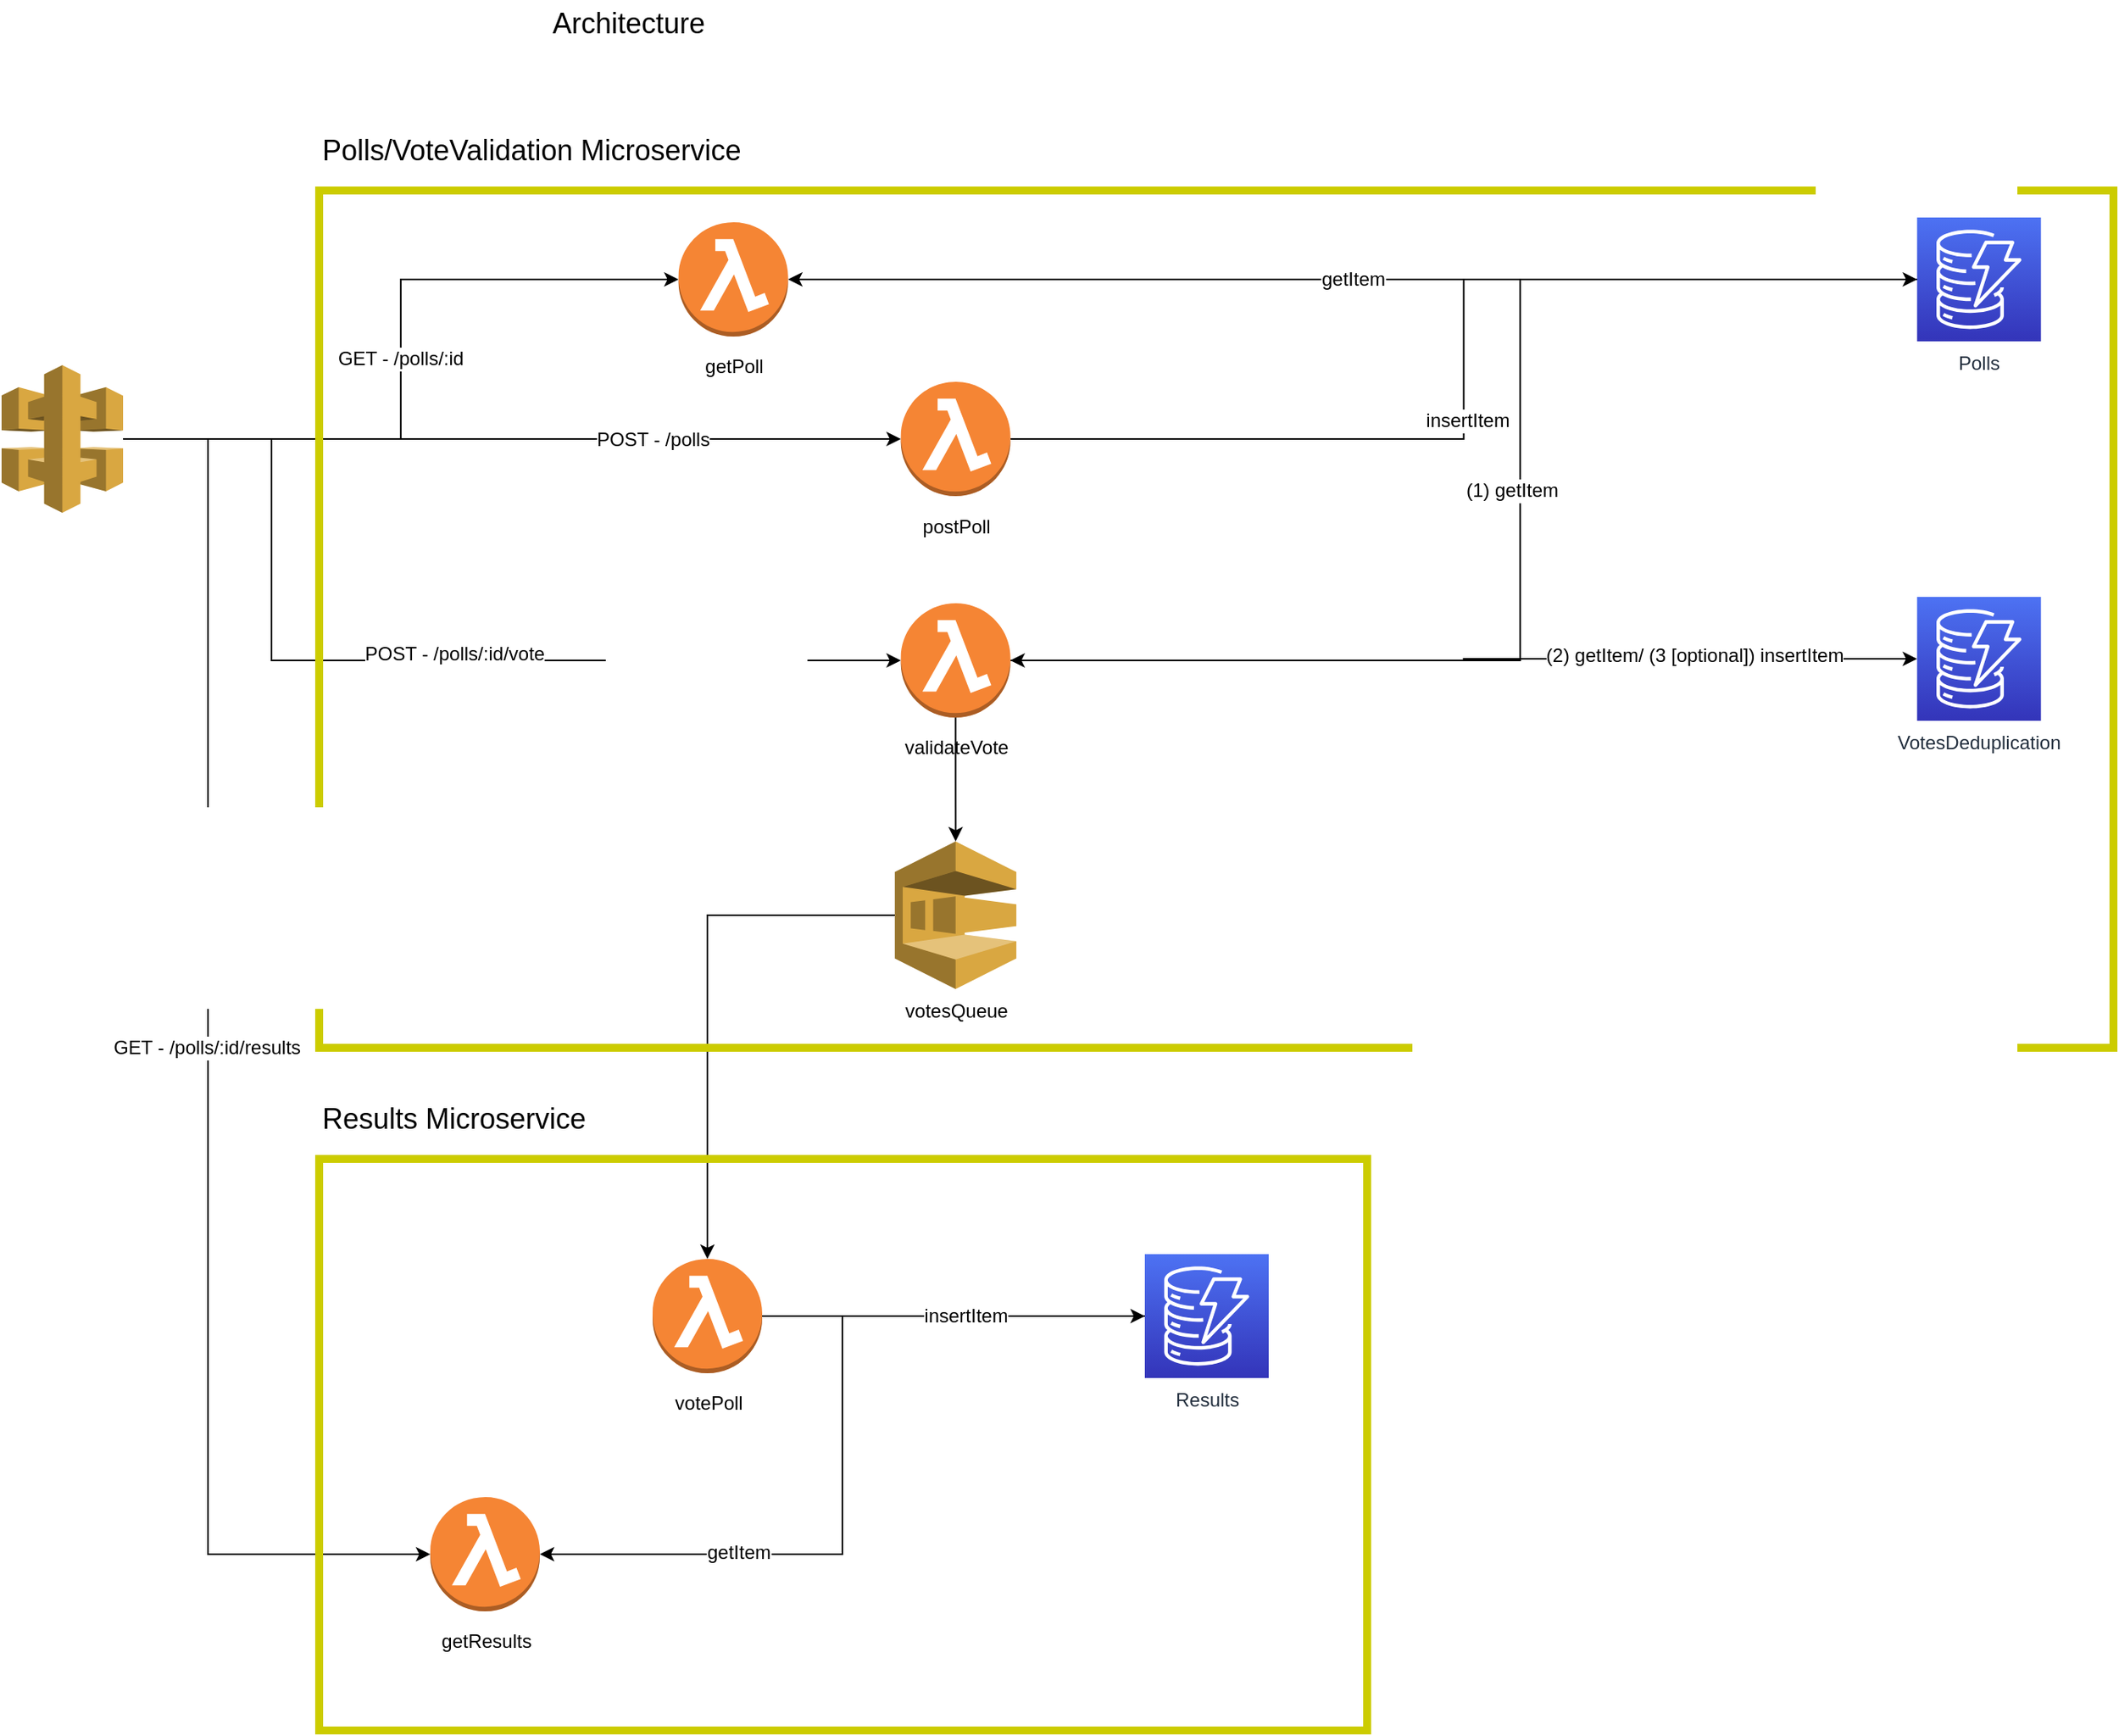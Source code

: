 <mxfile version="15.9.6" type="github">
  <diagram id="RRYNnmuwxw0bA15gHxmd" name="Page-1">
    <mxGraphModel dx="1730" dy="927" grid="1" gridSize="10" guides="1" tooltips="1" connect="1" arrows="1" fold="1" page="1" pageScale="1" pageWidth="850" pageHeight="1100" math="0" shadow="0">
      <root>
        <mxCell id="0" />
        <mxCell id="1" parent="0" />
        <mxCell id="5bDYOFOv6-argy16zRWM-1" value="&lt;font style=&quot;font-size: 18px&quot;&gt;Architecture&lt;/font&gt;" style="text;html=1;strokeColor=none;fillColor=none;align=center;verticalAlign=middle;whiteSpace=wrap;rounded=0;" vertex="1" parent="1">
          <mxGeometry x="395" y="20" width="60" height="30" as="geometry" />
        </mxCell>
        <mxCell id="5bDYOFOv6-argy16zRWM-13" value="&lt;div align=&quot;left&quot;&gt;&lt;font style=&quot;font-size: 18px&quot;&gt;Polls/VoteValidation Microservice&lt;/font&gt;&lt;br&gt;&lt;/div&gt;" style="text;html=1;strokeColor=none;fillColor=none;align=left;verticalAlign=middle;whiteSpace=wrap;rounded=0;" vertex="1" parent="1">
          <mxGeometry x="230" y="100" width="300" height="30" as="geometry" />
        </mxCell>
        <mxCell id="5bDYOFOv6-argy16zRWM-23" value="&lt;font style=&quot;font-size: 12px&quot;&gt;GET - /polls/:id&lt;/font&gt;" style="edgeStyle=orthogonalEdgeStyle;rounded=0;orthogonalLoop=1;jettySize=auto;html=1;entryX=0;entryY=0.5;entryDx=0;entryDy=0;entryPerimeter=0;fontSize=12;" edge="1" parent="1" source="5bDYOFOv6-argy16zRWM-16" target="5bDYOFOv6-argy16zRWM-17">
          <mxGeometry relative="1" as="geometry" />
        </mxCell>
        <mxCell id="5bDYOFOv6-argy16zRWM-24" style="edgeStyle=orthogonalEdgeStyle;rounded=0;orthogonalLoop=1;jettySize=auto;html=1;entryX=0;entryY=0.5;entryDx=0;entryDy=0;entryPerimeter=0;fontSize=12;" edge="1" parent="1" source="5bDYOFOv6-argy16zRWM-16" target="5bDYOFOv6-argy16zRWM-22">
          <mxGeometry relative="1" as="geometry" />
        </mxCell>
        <mxCell id="5bDYOFOv6-argy16zRWM-25" value="&lt;font style=&quot;font-size: 12px&quot;&gt;POST - /polls&lt;/font&gt;" style="edgeLabel;html=1;align=center;verticalAlign=middle;resizable=0;points=[];fontSize=12;" vertex="1" connectable="0" parent="5bDYOFOv6-argy16zRWM-24">
          <mxGeometry x="0.362" relative="1" as="geometry">
            <mxPoint as="offset" />
          </mxGeometry>
        </mxCell>
        <mxCell id="5bDYOFOv6-argy16zRWM-49" style="edgeStyle=orthogonalEdgeStyle;rounded=0;orthogonalLoop=1;jettySize=auto;html=1;entryX=0;entryY=0.5;entryDx=0;entryDy=0;entryPerimeter=0;fontSize=12;" edge="1" parent="1" source="5bDYOFOv6-argy16zRWM-16" target="5bDYOFOv6-argy16zRWM-28">
          <mxGeometry relative="1" as="geometry">
            <Array as="points">
              <mxPoint x="200" y="297" />
              <mxPoint x="200" y="436" />
            </Array>
          </mxGeometry>
        </mxCell>
        <mxCell id="5bDYOFOv6-argy16zRWM-50" value="POST - /polls/:id/vote" style="edgeLabel;html=1;align=center;verticalAlign=middle;resizable=0;points=[];fontSize=12;" vertex="1" connectable="0" parent="5bDYOFOv6-argy16zRWM-49">
          <mxGeometry x="0.104" y="4" relative="1" as="geometry">
            <mxPoint as="offset" />
          </mxGeometry>
        </mxCell>
        <mxCell id="5bDYOFOv6-argy16zRWM-56" style="edgeStyle=orthogonalEdgeStyle;rounded=0;orthogonalLoop=1;jettySize=auto;html=1;entryX=0;entryY=0.5;entryDx=0;entryDy=0;entryPerimeter=0;fontSize=12;" edge="1" parent="1" source="5bDYOFOv6-argy16zRWM-16" target="5bDYOFOv6-argy16zRWM-55">
          <mxGeometry relative="1" as="geometry">
            <Array as="points">
              <mxPoint x="160" y="297" />
              <mxPoint x="160" y="999" />
            </Array>
          </mxGeometry>
        </mxCell>
        <mxCell id="5bDYOFOv6-argy16zRWM-57" value="GET - /polls/:id/results" style="edgeLabel;html=1;align=center;verticalAlign=middle;resizable=0;points=[];fontSize=12;" vertex="1" connectable="0" parent="5bDYOFOv6-argy16zRWM-56">
          <mxGeometry x="-0.023" y="-1" relative="1" as="geometry">
            <mxPoint y="-1" as="offset" />
          </mxGeometry>
        </mxCell>
        <mxCell id="5bDYOFOv6-argy16zRWM-16" value="" style="outlineConnect=0;dashed=0;verticalLabelPosition=bottom;verticalAlign=top;align=center;html=1;shape=mxgraph.aws3.api_gateway;fillColor=#D9A741;gradientColor=none;fontSize=18;" vertex="1" parent="1">
          <mxGeometry x="30" y="250" width="76.5" height="93" as="geometry" />
        </mxCell>
        <mxCell id="5bDYOFOv6-argy16zRWM-17" value="&lt;font style=&quot;font-size: 12px&quot;&gt;getPoll&lt;/font&gt;" style="outlineConnect=0;dashed=0;verticalLabelPosition=bottom;verticalAlign=top;align=center;html=1;shape=mxgraph.aws3.lambda_function;fillColor=#F58534;gradientColor=none;fontSize=18;" vertex="1" parent="1">
          <mxGeometry x="456.33" y="160" width="69" height="72" as="geometry" />
        </mxCell>
        <mxCell id="5bDYOFOv6-argy16zRWM-21" value="getItem" style="edgeStyle=orthogonalEdgeStyle;rounded=0;orthogonalLoop=1;jettySize=auto;html=1;entryX=1;entryY=0.5;entryDx=0;entryDy=0;entryPerimeter=0;fontSize=12;" edge="1" parent="1" source="5bDYOFOv6-argy16zRWM-20" target="5bDYOFOv6-argy16zRWM-17">
          <mxGeometry relative="1" as="geometry" />
        </mxCell>
        <mxCell id="5bDYOFOv6-argy16zRWM-42" style="edgeStyle=orthogonalEdgeStyle;rounded=0;orthogonalLoop=1;jettySize=auto;html=1;entryX=1;entryY=0.5;entryDx=0;entryDy=0;entryPerimeter=0;fontSize=12;" edge="1" parent="1" source="5bDYOFOv6-argy16zRWM-20" target="5bDYOFOv6-argy16zRWM-28">
          <mxGeometry relative="1" as="geometry">
            <Array as="points">
              <mxPoint x="986.33" y="196" />
              <mxPoint x="986.33" y="436" />
            </Array>
          </mxGeometry>
        </mxCell>
        <mxCell id="5bDYOFOv6-argy16zRWM-45" value="(1) getItem" style="edgeLabel;html=1;align=center;verticalAlign=middle;resizable=0;points=[];fontSize=12;" vertex="1" connectable="0" parent="5bDYOFOv6-argy16zRWM-42">
          <mxGeometry x="0.03" y="-3" relative="1" as="geometry">
            <mxPoint x="-3" y="-35" as="offset" />
          </mxGeometry>
        </mxCell>
        <mxCell id="5bDYOFOv6-argy16zRWM-20" value="Polls" style="sketch=0;points=[[0,0,0],[0.25,0,0],[0.5,0,0],[0.75,0,0],[1,0,0],[0,1,0],[0.25,1,0],[0.5,1,0],[0.75,1,0],[1,1,0],[0,0.25,0],[0,0.5,0],[0,0.75,0],[1,0.25,0],[1,0.5,0],[1,0.75,0]];outlineConnect=0;fontColor=#232F3E;gradientColor=#4D72F3;gradientDirection=north;fillColor=#3334B9;strokeColor=#ffffff;dashed=0;verticalLabelPosition=bottom;verticalAlign=top;align=center;html=1;fontSize=12;fontStyle=0;aspect=fixed;shape=mxgraph.aws4.resourceIcon;resIcon=mxgraph.aws4.dynamodb;" vertex="1" parent="1">
          <mxGeometry x="1236.33" y="157" width="78" height="78" as="geometry" />
        </mxCell>
        <mxCell id="5bDYOFOv6-argy16zRWM-26" style="edgeStyle=orthogonalEdgeStyle;rounded=0;orthogonalLoop=1;jettySize=auto;html=1;entryX=0;entryY=0.5;entryDx=0;entryDy=0;entryPerimeter=0;fontSize=12;" edge="1" parent="1" source="5bDYOFOv6-argy16zRWM-22" target="5bDYOFOv6-argy16zRWM-20">
          <mxGeometry relative="1" as="geometry" />
        </mxCell>
        <mxCell id="5bDYOFOv6-argy16zRWM-27" value="insertItem" style="edgeLabel;html=1;align=center;verticalAlign=middle;resizable=0;points=[];fontSize=12;" vertex="1" connectable="0" parent="5bDYOFOv6-argy16zRWM-26">
          <mxGeometry x="-0.114" y="-2" relative="1" as="geometry">
            <mxPoint as="offset" />
          </mxGeometry>
        </mxCell>
        <mxCell id="5bDYOFOv6-argy16zRWM-22" value="&lt;font style=&quot;font-size: 12px&quot;&gt;postPoll&lt;/font&gt;" style="outlineConnect=0;dashed=0;verticalLabelPosition=bottom;verticalAlign=top;align=center;html=1;shape=mxgraph.aws3.lambda_function;fillColor=#F58534;gradientColor=none;fontSize=18;" vertex="1" parent="1">
          <mxGeometry x="596.33" y="260.5" width="69" height="72" as="geometry" />
        </mxCell>
        <mxCell id="5bDYOFOv6-argy16zRWM-46" style="edgeStyle=orthogonalEdgeStyle;rounded=0;orthogonalLoop=1;jettySize=auto;html=1;entryX=0;entryY=0.5;entryDx=0;entryDy=0;entryPerimeter=0;fontSize=12;" edge="1" parent="1" source="5bDYOFOv6-argy16zRWM-28" target="5bDYOFOv6-argy16zRWM-44">
          <mxGeometry relative="1" as="geometry" />
        </mxCell>
        <mxCell id="5bDYOFOv6-argy16zRWM-47" value="(2) getItem/ (3 [optional]) insertItem" style="edgeLabel;html=1;align=center;verticalAlign=middle;resizable=0;points=[];fontSize=12;" vertex="1" connectable="0" parent="5bDYOFOv6-argy16zRWM-46">
          <mxGeometry x="-0.389" y="-1" relative="1" as="geometry">
            <mxPoint x="256" y="-4" as="offset" />
          </mxGeometry>
        </mxCell>
        <mxCell id="5bDYOFOv6-argy16zRWM-51" style="edgeStyle=orthogonalEdgeStyle;rounded=0;orthogonalLoop=1;jettySize=auto;html=1;fontSize=12;" edge="1" parent="1" source="5bDYOFOv6-argy16zRWM-28" target="5bDYOFOv6-argy16zRWM-39">
          <mxGeometry relative="1" as="geometry" />
        </mxCell>
        <mxCell id="5bDYOFOv6-argy16zRWM-28" value="&lt;div&gt;&lt;font style=&quot;font-size: 12px&quot;&gt;validateVote&lt;/font&gt;&lt;/div&gt;" style="outlineConnect=0;dashed=0;verticalLabelPosition=bottom;verticalAlign=top;align=center;html=1;shape=mxgraph.aws3.lambda_function;fillColor=#F58534;gradientColor=none;fontSize=18;" vertex="1" parent="1">
          <mxGeometry x="596.33" y="400" width="69" height="72" as="geometry" />
        </mxCell>
        <mxCell id="5bDYOFOv6-argy16zRWM-54" style="edgeStyle=orthogonalEdgeStyle;rounded=0;orthogonalLoop=1;jettySize=auto;html=1;entryX=0;entryY=0.5;entryDx=0;entryDy=0;entryPerimeter=0;fontSize=12;" edge="1" parent="1" source="5bDYOFOv6-argy16zRWM-33" target="5bDYOFOv6-argy16zRWM-53">
          <mxGeometry relative="1" as="geometry" />
        </mxCell>
        <mxCell id="5bDYOFOv6-argy16zRWM-33" value="&lt;div&gt;&lt;font style=&quot;font-size: 12px&quot;&gt;votePoll&lt;/font&gt;&lt;/div&gt;" style="outlineConnect=0;dashed=0;verticalLabelPosition=bottom;verticalAlign=top;align=center;html=1;shape=mxgraph.aws3.lambda_function;fillColor=#F58534;gradientColor=none;fontSize=18;" vertex="1" parent="1">
          <mxGeometry x="440" y="813" width="69" height="72" as="geometry" />
        </mxCell>
        <mxCell id="5bDYOFOv6-argy16zRWM-52" style="edgeStyle=orthogonalEdgeStyle;rounded=0;orthogonalLoop=1;jettySize=auto;html=1;entryX=0.5;entryY=0;entryDx=0;entryDy=0;entryPerimeter=0;fontSize=12;" edge="1" parent="1" source="5bDYOFOv6-argy16zRWM-39" target="5bDYOFOv6-argy16zRWM-33">
          <mxGeometry relative="1" as="geometry" />
        </mxCell>
        <mxCell id="5bDYOFOv6-argy16zRWM-39" value="votesQueue" style="outlineConnect=0;dashed=0;verticalLabelPosition=bottom;verticalAlign=top;align=center;html=1;shape=mxgraph.aws3.sqs;fillColor=#D9A741;gradientColor=none;fontSize=12;" vertex="1" parent="1">
          <mxGeometry x="592.58" y="550" width="76.5" height="93" as="geometry" />
        </mxCell>
        <mxCell id="5bDYOFOv6-argy16zRWM-44" value="&lt;div&gt;VotesDeduplication&lt;/div&gt;" style="sketch=0;points=[[0,0,0],[0.25,0,0],[0.5,0,0],[0.75,0,0],[1,0,0],[0,1,0],[0.25,1,0],[0.5,1,0],[0.75,1,0],[1,1,0],[0,0.25,0],[0,0.5,0],[0,0.75,0],[1,0.25,0],[1,0.5,0],[1,0.75,0]];outlineConnect=0;fontColor=#232F3E;gradientColor=#4D72F3;gradientDirection=north;fillColor=#3334B9;strokeColor=#ffffff;dashed=0;verticalLabelPosition=bottom;verticalAlign=top;align=center;html=1;fontSize=12;fontStyle=0;aspect=fixed;shape=mxgraph.aws4.resourceIcon;resIcon=mxgraph.aws4.dynamodb;" vertex="1" parent="1">
          <mxGeometry x="1236.33" y="396" width="78" height="78" as="geometry" />
        </mxCell>
        <mxCell id="5bDYOFOv6-argy16zRWM-60" style="edgeStyle=orthogonalEdgeStyle;rounded=0;orthogonalLoop=1;jettySize=auto;html=1;entryX=1;entryY=0.5;entryDx=0;entryDy=0;entryPerimeter=0;fontSize=12;" edge="1" parent="1" source="5bDYOFOv6-argy16zRWM-53" target="5bDYOFOv6-argy16zRWM-55">
          <mxGeometry relative="1" as="geometry" />
        </mxCell>
        <mxCell id="5bDYOFOv6-argy16zRWM-61" value="insertItem" style="edgeLabel;html=1;align=center;verticalAlign=middle;resizable=0;points=[];fontSize=12;" vertex="1" connectable="0" parent="5bDYOFOv6-argy16zRWM-60">
          <mxGeometry x="-0.574" relative="1" as="geometry">
            <mxPoint as="offset" />
          </mxGeometry>
        </mxCell>
        <mxCell id="5bDYOFOv6-argy16zRWM-62" value="getItem" style="edgeLabel;html=1;align=center;verticalAlign=middle;resizable=0;points=[];fontSize=12;" vertex="1" connectable="0" parent="5bDYOFOv6-argy16zRWM-60">
          <mxGeometry x="0.529" y="-1" relative="1" as="geometry">
            <mxPoint as="offset" />
          </mxGeometry>
        </mxCell>
        <mxCell id="5bDYOFOv6-argy16zRWM-53" value="Results" style="sketch=0;points=[[0,0,0],[0.25,0,0],[0.5,0,0],[0.75,0,0],[1,0,0],[0,1,0],[0.25,1,0],[0.5,1,0],[0.75,1,0],[1,1,0],[0,0.25,0],[0,0.5,0],[0,0.75,0],[1,0.25,0],[1,0.5,0],[1,0.75,0]];outlineConnect=0;fontColor=#232F3E;gradientColor=#4D72F3;gradientDirection=north;fillColor=#3334B9;strokeColor=#ffffff;dashed=0;verticalLabelPosition=bottom;verticalAlign=top;align=center;html=1;fontSize=12;fontStyle=0;aspect=fixed;shape=mxgraph.aws4.resourceIcon;resIcon=mxgraph.aws4.dynamodb;" vertex="1" parent="1">
          <mxGeometry x="750" y="810" width="78" height="78" as="geometry" />
        </mxCell>
        <mxCell id="5bDYOFOv6-argy16zRWM-55" value="&lt;font style=&quot;font-size: 12px&quot;&gt;getResults&lt;/font&gt;" style="outlineConnect=0;dashed=0;verticalLabelPosition=bottom;verticalAlign=top;align=center;html=1;shape=mxgraph.aws3.lambda_function;fillColor=#F58534;gradientColor=none;fontSize=18;" vertex="1" parent="1">
          <mxGeometry x="300" y="963" width="69" height="72" as="geometry" />
        </mxCell>
        <mxCell id="5bDYOFOv6-argy16zRWM-63" value="" style="rounded=0;whiteSpace=wrap;html=1;fontSize=12;fillColor=none;strokeColor=#CCCC00;strokeWidth=5;" vertex="1" parent="1">
          <mxGeometry x="230" y="140" width="1130" height="540" as="geometry" />
        </mxCell>
        <mxCell id="5bDYOFOv6-argy16zRWM-66" value="" style="rounded=0;whiteSpace=wrap;html=1;fontSize=12;fillColor=none;strokeColor=#CCCC00;strokeWidth=5;" vertex="1" parent="1">
          <mxGeometry x="230" y="750" width="660" height="360" as="geometry" />
        </mxCell>
        <mxCell id="5bDYOFOv6-argy16zRWM-67" value="&lt;div align=&quot;left&quot;&gt;&lt;font style=&quot;font-size: 18px&quot;&gt;Results Microservice&lt;/font&gt;&lt;br&gt;&lt;/div&gt;" style="text;html=1;strokeColor=none;fillColor=none;align=left;verticalAlign=middle;whiteSpace=wrap;rounded=0;" vertex="1" parent="1">
          <mxGeometry x="230" y="710" width="300" height="30" as="geometry" />
        </mxCell>
      </root>
    </mxGraphModel>
  </diagram>
</mxfile>
